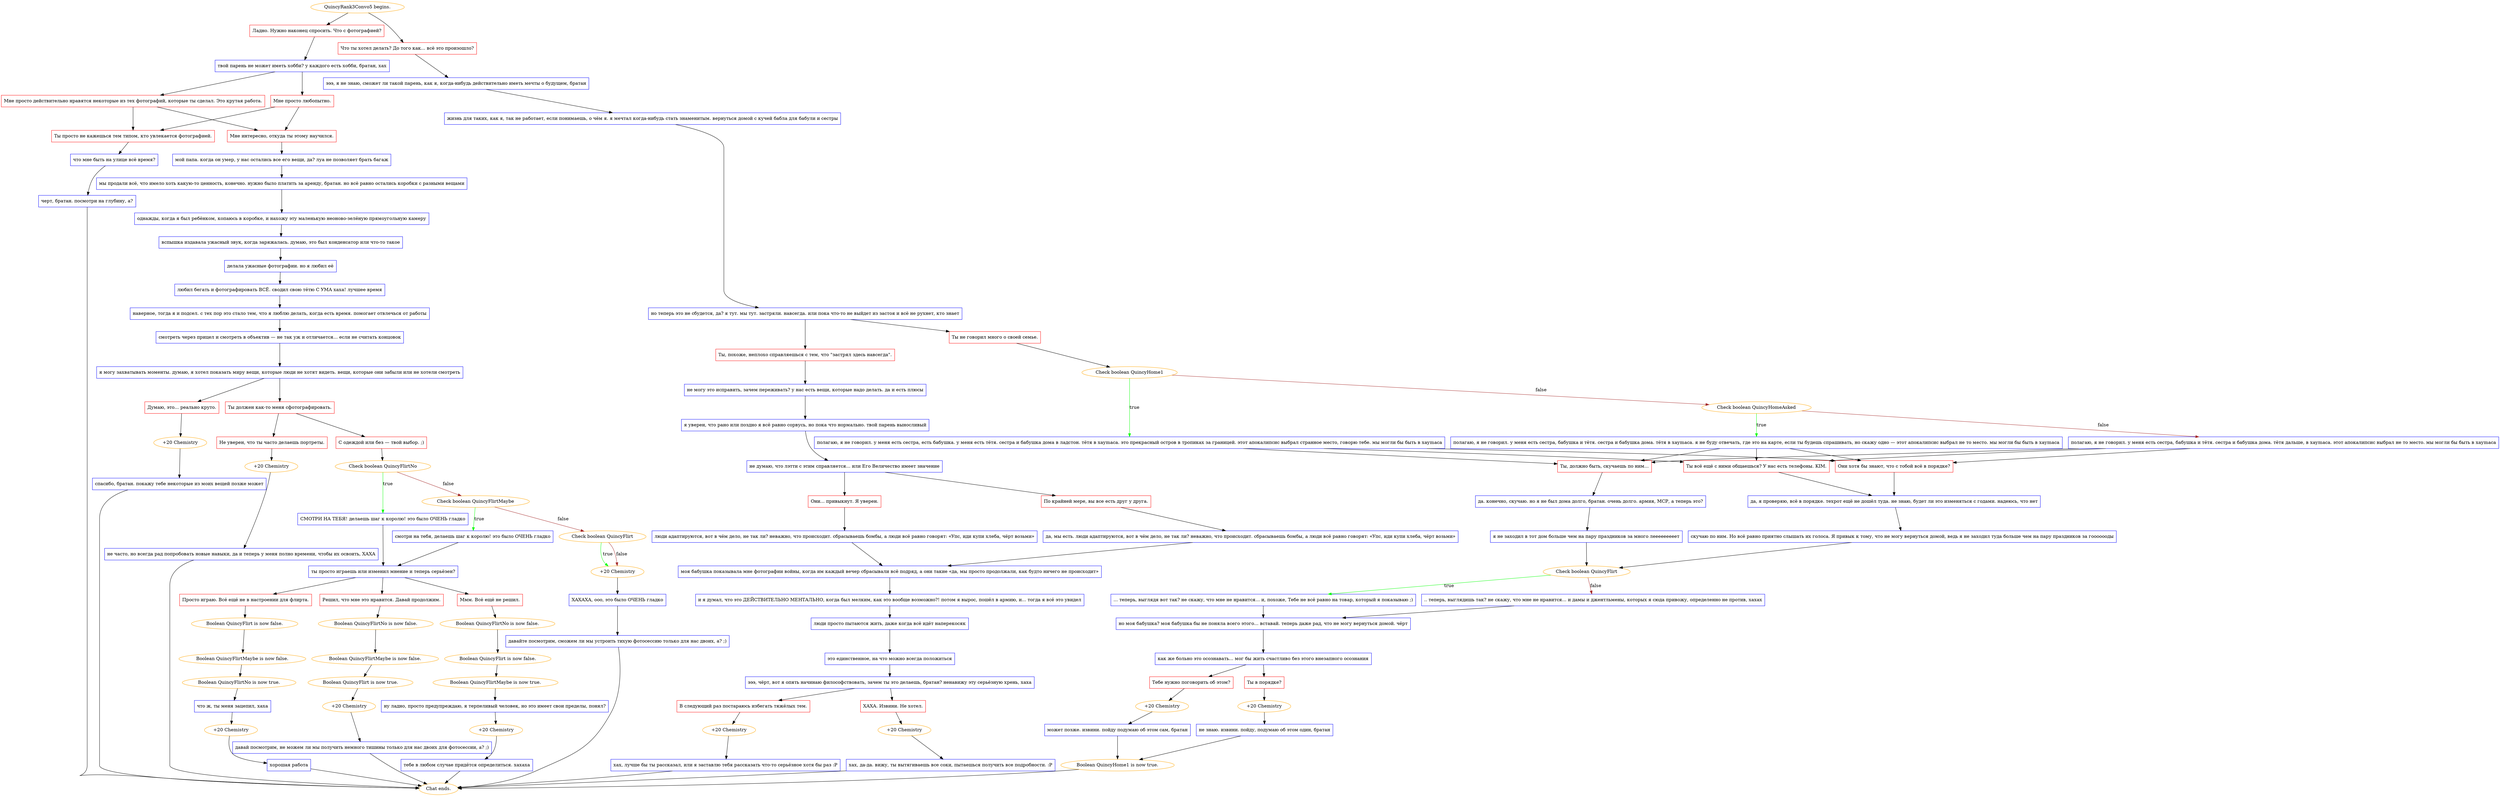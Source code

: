 digraph {
	"QuincyRank3Convo5 begins." [color=orange];
		"QuincyRank3Convo5 begins." -> j266712418;
		"QuincyRank3Convo5 begins." -> j3833527745;
	j266712418 [label="Ладно. Нужно наконец спросить. Что с фотографией?",shape=box,color=red];
		j266712418 -> j3106341001;
	j3833527745 [label="Что ты хотел делать? До того как... всё это произошло?",shape=box,color=red];
		j3833527745 -> j780877625;
	j3106341001 [label="твой парень не может иметь хобби? у каждого есть хобби, братан, хах",shape=box,color=blue];
		j3106341001 -> j4227721522;
		j3106341001 -> j1725714119;
	j780877625 [label="эээ, я не знаю, сможет ли такой парень, как я, когда-нибудь действительно иметь мечты о будущем, братан",shape=box,color=blue];
		j780877625 -> j2770394806;
	j4227721522 [label="Мне просто действительно нравятся некоторые из тех фотографий, которые ты сделал. Это крутая работа.",shape=box,color=red];
		j4227721522 -> j2830057751;
		j4227721522 -> j3392973394;
	j1725714119 [label="Мне просто любопытно.",shape=box,color=red];
		j1725714119 -> j2830057751;
		j1725714119 -> j3392973394;
	j2770394806 [label="жизнь для таких, как я, так не работает, если понимаешь, о чём я. я мечтал когда-нибудь стать знаменитым. вернуться домой с кучей бабла для бабули и сестры",shape=box,color=blue];
		j2770394806 -> j3099723849;
	j2830057751 [label="Мне интересно, откуда ты этому научился.",shape=box,color=red];
		j2830057751 -> j2508063724;
	j3392973394 [label="Ты просто не кажешься тем типом, кто увлекается фотографией.",shape=box,color=red];
		j3392973394 -> j44869273;
	j3099723849 [label="но теперь это не сбудется, да? я тут. мы тут. застряли. навсегда. или пока что-то не выйдет из застоя и всё не рухнет, кто знает",shape=box,color=blue];
		j3099723849 -> j4249099413;
		j3099723849 -> j2388939127;
	j2508063724 [label="мой папа. когда он умер, у нас остались все его вещи, да? луа не позволяет брать багаж",shape=box,color=blue];
		j2508063724 -> j245795590;
	j44869273 [label="что мне быть на улице всё время?",shape=box,color=blue];
		j44869273 -> j3938369251;
	j4249099413 [label="Ты, похоже, неплохо справляешься с тем, что \"застрял здесь навсегда\".",shape=box,color=red];
		j4249099413 -> j2875838709;
	j2388939127 [label="Ты не говорил много о своей семье.",shape=box,color=red];
		j2388939127 -> j1744212592;
	j245795590 [label="мы продали всё, что имело хоть какую-то ценность, конечно. нужно было платить за аренду, братан. но всё равно остались коробки с разными вещами",shape=box,color=blue];
		j245795590 -> j3849506016;
	j3938369251 [label="черт, братан. посмотри на глубину, а?",shape=box,color=blue];
		j3938369251 -> "Chat ends.";
	j2875838709 [label="не могу это исправить, зачем переживать? у нас есть вещи, которые надо делать. да и есть плюсы",shape=box,color=blue];
		j2875838709 -> j1259174905;
	j1744212592 [label="Check boolean QuincyHome1",color=orange];
		j1744212592 -> j49572309 [label=true,color=green];
		j1744212592 -> j1072889334 [label=false,color=brown];
	j3849506016 [label="однажды, когда я был ребёнком, копаюсь в коробке, и нахожу эту маленькую неоново-зелёную прямоугольную камеру",shape=box,color=blue];
		j3849506016 -> j993108694;
	"Chat ends." [color=orange];
	j1259174905 [label="я уверен, что рано или поздно я всё равно сорвусь, но пока что нормально. твой парень выносливый",shape=box,color=blue];
		j1259174905 -> j2715085759;
	j49572309 [label="полагаю, я не говорил. у меня есть сестра, есть бабушка. у меня есть тётя. сестра и бабушка дома в ладстон. тётя в xaymaca. это прекрасный остров в тропиках за границей. этот апокалипсис выбрал странное место, говорю тебе. мы могли бы быть в xaymaca",shape=box,color=blue];
		j49572309 -> j1456662888;
		j49572309 -> j3764873591;
		j49572309 -> j1453588486;
	j1072889334 [label="Check boolean QuincyHomeAsked",color=orange];
		j1072889334 -> j2700303123 [label=true,color=green];
		j1072889334 -> j2819671068 [label=false,color=brown];
	j993108694 [label="вспышка издавала ужасный звук, когда заряжалась. думаю, это был конденсатор или что-то такое",shape=box,color=blue];
		j993108694 -> j3729407490;
	j2715085759 [label="не думаю, что лэтти с этим справляется... или Его Величество имеет значение",shape=box,color=blue];
		j2715085759 -> j3816189745;
		j2715085759 -> j64239297;
	j1456662888 [label="Ты всё ещё с ними общаешься? У нас есть телефоны. KIM.",shape=box,color=red];
		j1456662888 -> j817659557;
	j3764873591 [label="Они хотя бы знают, что с тобой всё в порядке?",shape=box,color=red];
		j3764873591 -> j817659557;
	j1453588486 [label="Ты, должно быть, скучаешь по ним...",shape=box,color=red];
		j1453588486 -> j561452075;
	j2700303123 [label="полагаю, я не говорил. у меня есть сестра, бабушка и тётя. сестра и бабушка дома. тётя в xaymaca. я не буду отвечать, где это на карте, если ты будешь спрашивать, но скажу одно — этот апокалипсис выбрал не то место. мы могли бы быть в xaymaca",shape=box,color=blue];
		j2700303123 -> j1456662888;
		j2700303123 -> j3764873591;
		j2700303123 -> j1453588486;
	j2819671068 [label="полагаю, я не говорил. у меня есть сестра, бабушка и тётя. сестра и бабушка дома. тётя дальше, в xaymaca. этот апокалипсис выбрал не то место. мы могли бы быть в xaymaca",shape=box,color=blue];
		j2819671068 -> j1456662888;
		j2819671068 -> j3764873591;
		j2819671068 -> j1453588486;
	j3729407490 [label="делала ужасные фотографии. но я любил её",shape=box,color=blue];
		j3729407490 -> j2253750540;
	j3816189745 [label="По крайней мере, вы все есть друг у друга.",shape=box,color=red];
		j3816189745 -> j2622288080;
	j64239297 [label="Они... привыкнут. Я уверен.",shape=box,color=red];
		j64239297 -> j2308092579;
	j817659557 [label="да, я проверяю, всё в порядке. техрот ещё не дошёл туда. не знаю, будет ли это изменяться с годами. надеюсь, что нет",shape=box,color=blue];
		j817659557 -> j3397718495;
	j561452075 [label="да. конечно, скучаю. но я не был дома долго, братан. очень долго. армия, МСР, а теперь это?",shape=box,color=blue];
		j561452075 -> j2459638395;
	j2253750540 [label="любил бегать и фотографировать ВСЁ. сводил свою тётю С УМА хаха! лучшее время",shape=box,color=blue];
		j2253750540 -> j1336505177;
	j2622288080 [label="да, мы есть. люди адаптируются, вот в чём дело, не так ли? неважно, что происходит. сбрасываешь бомбы, а люди всё равно говорят: «Упс, иди купи хлеба, чёрт возьми»",shape=box,color=blue];
		j2622288080 -> j3401375726;
	j2308092579 [label="люди адаптируются, вот в чём дело, не так ли? неважно, что происходит. сбрасываешь бомбы, а люди всё равно говорят: «Упс, иди купи хлеба, чёрт возьми»",shape=box,color=blue];
		j2308092579 -> j3401375726;
	j3397718495 [label="скучаю по ним. Но всё равно приятно слышать их голоса. Я привык к тому, что не могу вернуться домой, ведь я не заходил туда больше чем на пару праздников за гооооооды",shape=box,color=blue];
		j3397718495 -> j1870019583;
	j2459638395 [label="я не заходил в тот дом больше чем на пару праздников за много лееееееееет",shape=box,color=blue];
		j2459638395 -> j1870019583;
	j1336505177 [label="наверное, тогда я и подсел. с тех пор это стало тем, что я люблю делать, когда есть время. помогает отвлечься от работы",shape=box,color=blue];
		j1336505177 -> j2514401130;
	j3401375726 [label="моя бабушка показывала мне фотографии войны, когда им каждый вечер сбрасывали всё подряд, а они такие «да, мы просто продолжали, как будто ничего не происходит»",shape=box,color=blue];
		j3401375726 -> j3218647617;
	j1870019583 [label="Check boolean QuincyFlirt",color=orange];
		j1870019583 -> j3496109798 [label=true,color=green];
		j1870019583 -> j3332167556 [label=false,color=brown];
	j2514401130 [label="смотреть через прицел и смотреть в объектив — не так уж и отличается... если не считать концовок",shape=box,color=blue];
		j2514401130 -> j3518887026;
	j3218647617 [label="и я думал, что это ДЕЙСТВИТЕЛЬНО МЕНТАЛЬНО, когда был мелким, как это вообще возможно?! потом я вырос, пошёл в армию, и... тогда я всё это увидел",shape=box,color=blue];
		j3218647617 -> j705410642;
	j3496109798 [label="... теперь, выглядя вот так? не скажу, что мне не нравится... и, похоже, Тебе не всё равно на товар, который я показываю ;)",shape=box,color=blue];
		j3496109798 -> j2241688348;
	j3332167556 [label=".. теперь, выглядишь так? не скажу, что мне не нравится... и дамы и джентльмены, которых я сюда привожу, определенно не против, хахах",shape=box,color=blue];
		j3332167556 -> j2241688348;
	j3518887026 [label="я могу захватывать моменты. думаю, я хотел показать миру вещи, которые люди не хотят видеть. вещи, которые они забыли или не хотели смотреть",shape=box,color=blue];
		j3518887026 -> j2661470528;
		j3518887026 -> j2165151750;
	j705410642 [label="люди просто пытаются жить, даже когда всё идёт наперекосяк",shape=box,color=blue];
		j705410642 -> j4136212882;
	j2241688348 [label="но моя бабушка? моя бабушка бы не поняла всего этого... вставай. теперь даже рад, что не могу вернуться домой. чёрт",shape=box,color=blue];
		j2241688348 -> j355027177;
	j2661470528 [label="Ты должен как-то меня сфотографировать.",shape=box,color=red];
		j2661470528 -> j1650894280;
		j2661470528 -> j3392178511;
	j2165151750 [label="Думаю, это... реально круто.",shape=box,color=red];
		j2165151750 -> j3573577067;
	j4136212882 [label="это единственное, на что можно всегда положиться",shape=box,color=blue];
		j4136212882 -> j3663773794;
	j355027177 [label="как же больно это осознавать... мог бы жить счастливо без этого внезапного осознания",shape=box,color=blue];
		j355027177 -> j3637621160;
		j355027177 -> j982414945;
	j1650894280 [label="С одеждой или без — твой выбор. ;)",shape=box,color=red];
		j1650894280 -> j2716693294;
	j3392178511 [label="Не уверен, что ты часто делаешь портреты.",shape=box,color=red];
		j3392178511 -> j3428054271;
	j3573577067 [label="+20 Chemistry",color=orange];
		j3573577067 -> j2968220915;
	j3663773794 [label="эээ, чёрт, вот я опять начинаю философствовать, зачем ты это делаешь, братан? ненавижу эту серьёзную хрень, хаха",shape=box,color=blue];
		j3663773794 -> j1248911114;
		j3663773794 -> j1749444671;
	j3637621160 [label="Ты в порядке?",shape=box,color=red];
		j3637621160 -> j1029841201;
	j982414945 [label="Тебе нужно поговорить об этом?",shape=box,color=red];
		j982414945 -> j290029809;
	j2716693294 [label="Check boolean QuincyFlirtNo",color=orange];
		j2716693294 -> j1142255971 [label=true,color=green];
		j2716693294 -> j2693116759 [label=false,color=brown];
	j3428054271 [label="+20 Chemistry",color=orange];
		j3428054271 -> j1365191572;
	j2968220915 [label="спасибо, братан. покажу тебе некоторые из моих вещей позже может",shape=box,color=blue];
		j2968220915 -> "Chat ends.";
	j1248911114 [label="ХАХА. Извини. Не хотел.",shape=box,color=red];
		j1248911114 -> j3843118223;
	j1749444671 [label="В следующий раз постараюсь избегать тяжёлых тем.",shape=box,color=red];
		j1749444671 -> j337896564;
	j1029841201 [label="+20 Chemistry",color=orange];
		j1029841201 -> j1564291882;
	j290029809 [label="+20 Chemistry",color=orange];
		j290029809 -> j1297422203;
	j1142255971 [label="СМОТРИ НА ТЕБЯ! делаешь шаг к королю! это было ОЧЕНЬ гладко",shape=box,color=blue];
		j1142255971 -> j3366414519;
	j2693116759 [label="Check boolean QuincyFlirtMaybe",color=orange];
		j2693116759 -> j2523047606 [label=true,color=green];
		j2693116759 -> j2074514373 [label=false,color=brown];
	j1365191572 [label="не часто, но всегда рад попробовать новые навыки, да и теперь у меня полно времени, чтобы их освоить, ХАХА",shape=box,color=blue];
		j1365191572 -> "Chat ends.";
	j3843118223 [label="+20 Chemistry",color=orange];
		j3843118223 -> j2624680874;
	j337896564 [label="+20 Chemistry",color=orange];
		j337896564 -> j2804795227;
	j1564291882 [label="не знаю. извини. пойду, подумаю об этом один, братан",shape=box,color=blue];
		j1564291882 -> j711888866;
	j1297422203 [label="может позже. извини. пойду подумаю об этом сам, братан",shape=box,color=blue];
		j1297422203 -> j711888866;
	j3366414519 [label="ты просто играешь или изменил мнение и теперь серьёзен?",shape=box,color=blue];
		j3366414519 -> j2132657081;
		j3366414519 -> j3185414944;
		j3366414519 -> j4257675163;
	j2523047606 [label="смотри на тебя, делаешь шаг к королю! это было ОЧЕНЬ гладко",shape=box,color=blue];
		j2523047606 -> j3366414519;
	j2074514373 [label="Check boolean QuincyFlirt",color=orange];
		j2074514373 -> j3077073711 [label=true,color=green];
		j2074514373 -> j3077073711 [label=false,color=brown];
	j2624680874 [label="хах, да-да. вижу, ты вытягиваешь все соки, пытаешься получить все подробности. :P",shape=box,color=blue];
		j2624680874 -> "Chat ends.";
	j2804795227 [label="хах, лучше бы ты рассказал, или я заставлю тебя рассказать что-то серьёзное хотя бы раз :P",shape=box,color=blue];
		j2804795227 -> "Chat ends.";
	j711888866 [label="Boolean QuincyHome1 is now true.",color=orange];
		j711888866 -> "Chat ends.";
	j2132657081 [label="Решил, что мне это нравится. Давай продолжим.",shape=box,color=red];
		j2132657081 -> j3760992682;
	j3185414944 [label="Ммм. Всё ещё не решил.",shape=box,color=red];
		j3185414944 -> j3041296341;
	j4257675163 [label="Просто играю. Всё ещё не в настроении для флирта.",shape=box,color=red];
		j4257675163 -> j3043089952;
	j3077073711 [label="+20 Chemistry",color=orange];
		j3077073711 -> j896034774;
	j3760992682 [label="Boolean QuincyFlirtNo is now false.",color=orange];
		j3760992682 -> j1183886087;
	j3041296341 [label="Boolean QuincyFlirtNo is now false.",color=orange];
		j3041296341 -> j3702633025;
	j3043089952 [label="Boolean QuincyFlirt is now false.",color=orange];
		j3043089952 -> j1424327031;
	j896034774 [label="ХАХАХА, ооо, это было ОЧЕНЬ гладко",shape=box,color=blue];
		j896034774 -> j2363892352;
	j1183886087 [label="Boolean QuincyFlirtMaybe is now false.",color=orange];
		j1183886087 -> j3190918936;
	j3702633025 [label="Boolean QuincyFlirt is now false.",color=orange];
		j3702633025 -> j3985189483;
	j1424327031 [label="Boolean QuincyFlirtMaybe is now false.",color=orange];
		j1424327031 -> j2231105675;
	j2363892352 [label="давайте посмотрим, сможем ли мы устроить тихую фотосессию только для нас двоих, а? ;)",shape=box,color=blue];
		j2363892352 -> "Chat ends.";
	j3190918936 [label="Boolean QuincyFlirt is now true.",color=orange];
		j3190918936 -> j1751830584;
	j3985189483 [label="Boolean QuincyFlirtMaybe is now true.",color=orange];
		j3985189483 -> j1147275094;
	j2231105675 [label="Boolean QuincyFlirtNo is now true.",color=orange];
		j2231105675 -> j3054437239;
	j1751830584 [label="+20 Chemistry",color=orange];
		j1751830584 -> j4052170026;
	j1147275094 [label="ну ладно, просто предупреждаю, я терпеливый человек, но это имеет свои пределы, понял?",shape=box,color=blue];
		j1147275094 -> j3016117269;
	j3054437239 [label="что ж, ты меня зацепил, хаха",shape=box,color=blue];
		j3054437239 -> j1309717639;
	j4052170026 [label="давай посмотрим, не можем ли мы получить немного тишины только для нас двоих для фотосессии, а? ;)",shape=box,color=blue];
		j4052170026 -> "Chat ends.";
	j3016117269 [label="+20 Chemistry",color=orange];
		j3016117269 -> j2385398796;
	j1309717639 [label="+20 Chemistry",color=orange];
		j1309717639 -> j2372305516;
	j2385398796 [label="тебе в любом случае придётся определиться. хахаха",shape=box,color=blue];
		j2385398796 -> "Chat ends.";
	j2372305516 [label="хорошая работа",shape=box,color=blue];
		j2372305516 -> "Chat ends.";
}